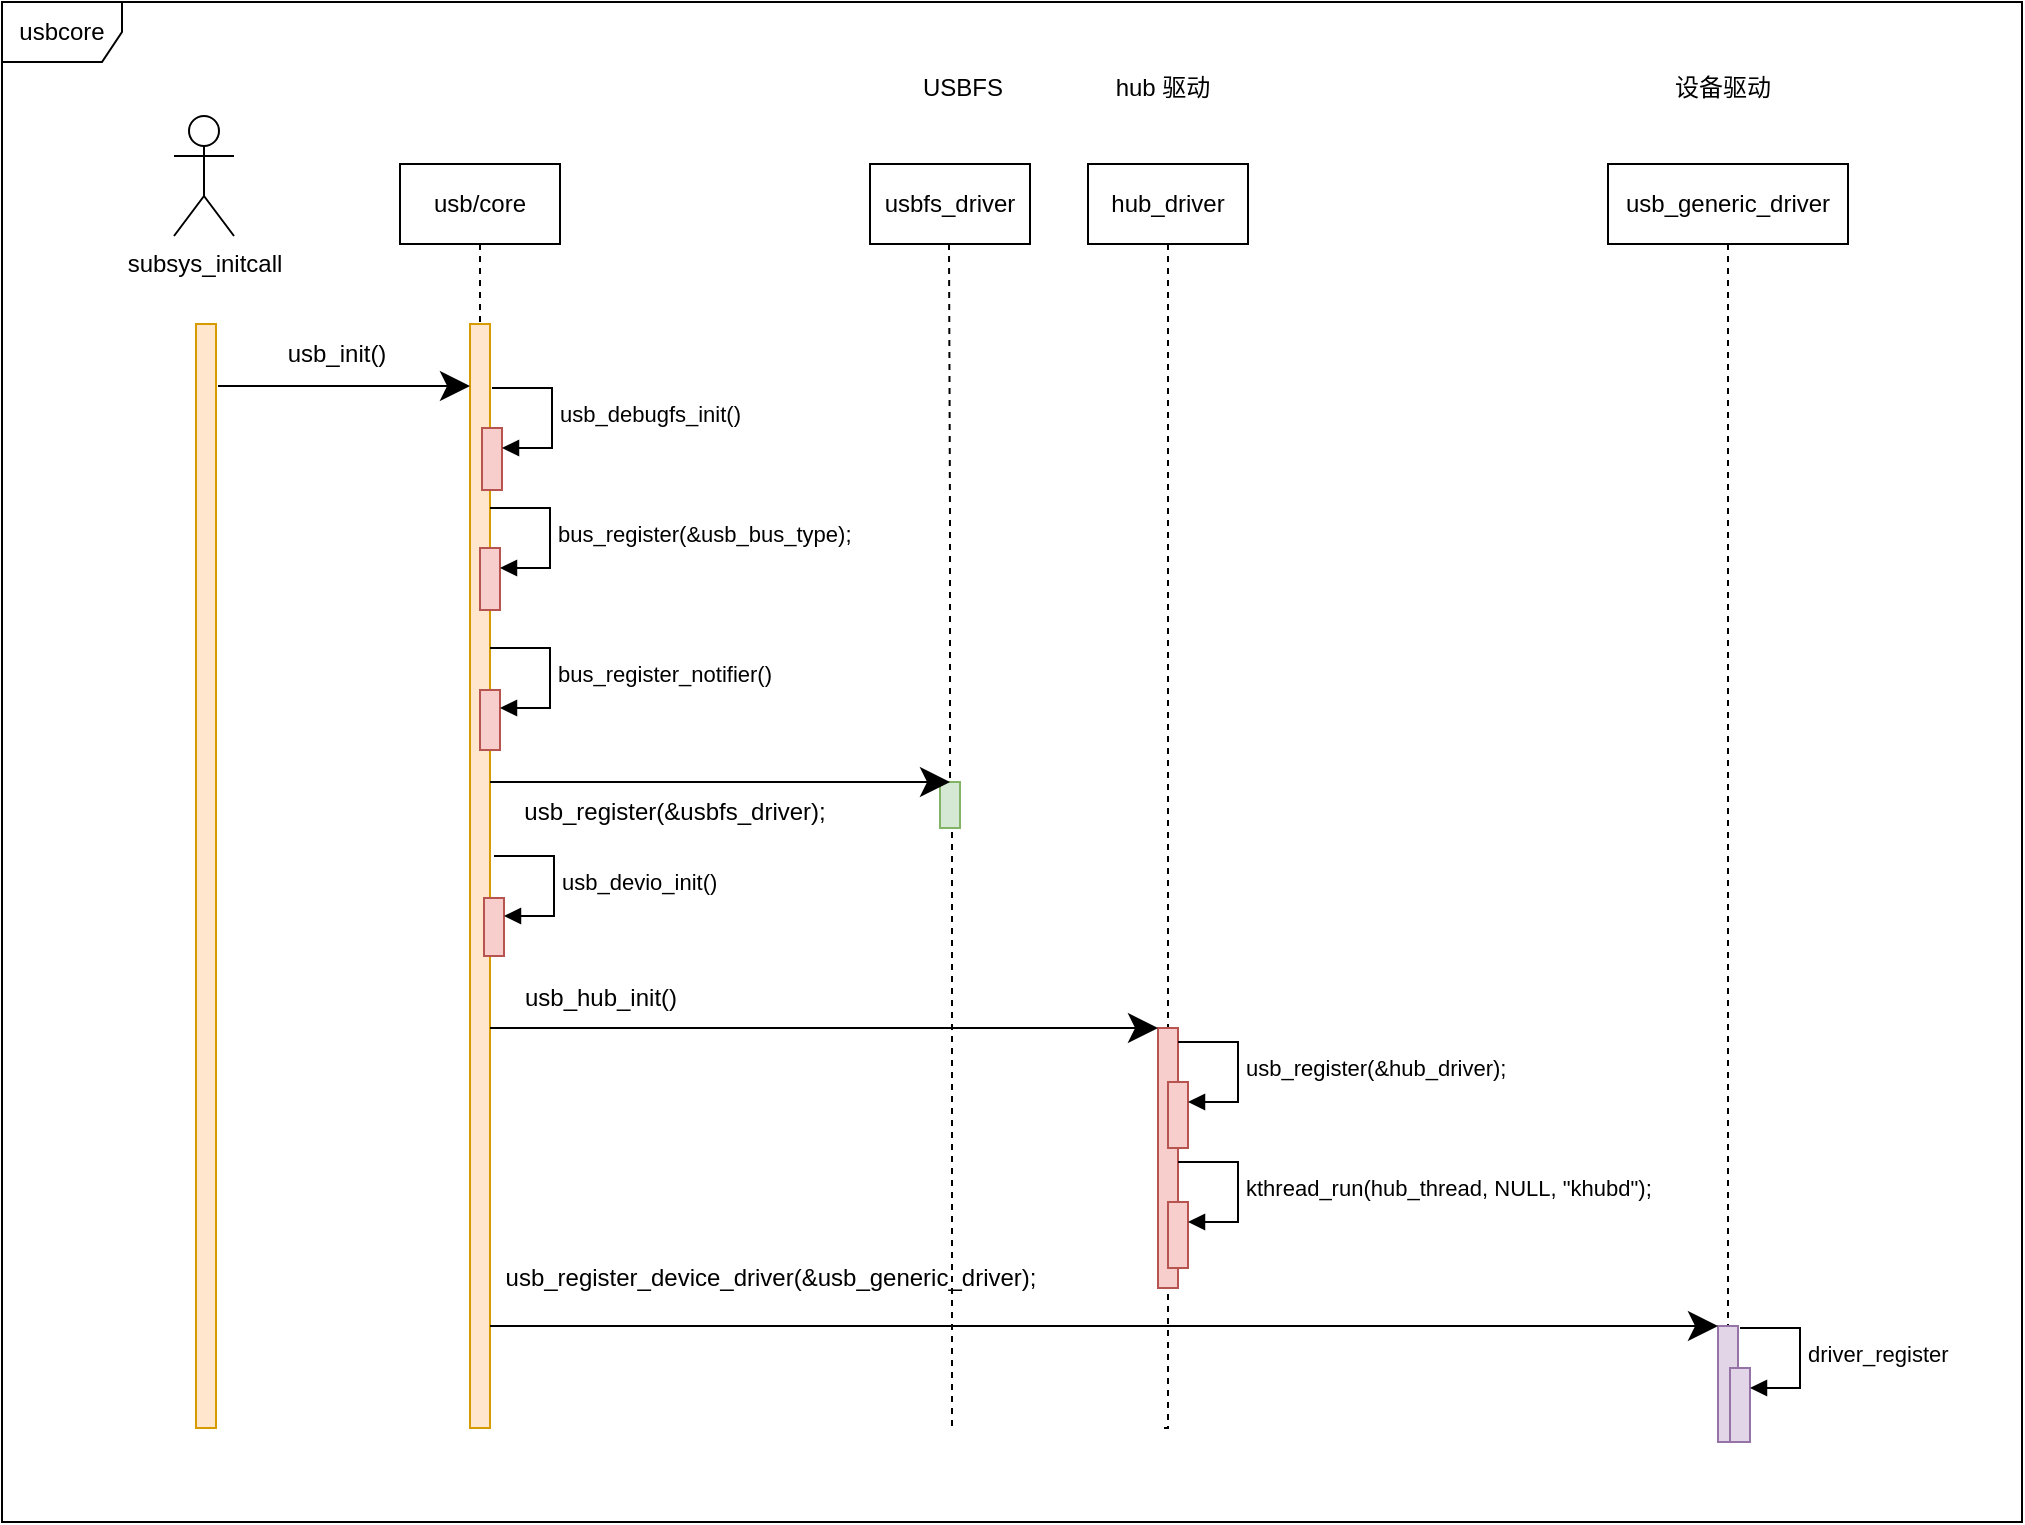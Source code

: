 <mxfile version="21.8.2" type="github">
  <diagram name="USBCore" id="3T-yHPeF6XV3hYMny7rR">
    <mxGraphModel dx="1420" dy="770" grid="1" gridSize="10" guides="1" tooltips="1" connect="1" arrows="1" fold="1" page="1" pageScale="1" pageWidth="1169" pageHeight="827" math="0" shadow="0">
      <root>
        <mxCell id="0" />
        <mxCell id="1" parent="0" />
        <mxCell id="qCejchfYv6QgmL-s5eRY-61" value="" style="group" vertex="1" connectable="0" parent="1">
          <mxGeometry x="166" y="97" width="837" height="663" as="geometry" />
        </mxCell>
        <mxCell id="qCejchfYv6QgmL-s5eRY-51" style="edgeStyle=orthogonalEdgeStyle;rounded=0;orthogonalLoop=1;jettySize=auto;html=1;exitX=0.5;exitY=1;exitDx=0;exitDy=0;dashed=1;endArrow=none;endFill=0;" edge="1" parent="qCejchfYv6QgmL-s5eRY-61" source="qCejchfYv6QgmL-s5eRY-1">
          <mxGeometry relative="1" as="geometry">
            <mxPoint x="153" y="103" as="targetPoint" />
            <mxPoint x="153" y="73" as="sourcePoint" />
          </mxGeometry>
        </mxCell>
        <mxCell id="qCejchfYv6QgmL-s5eRY-1" value="usb/core" style="rounded=0;whiteSpace=wrap;html=1;" vertex="1" parent="qCejchfYv6QgmL-s5eRY-61">
          <mxGeometry x="113" y="24" width="80" height="40" as="geometry" />
        </mxCell>
        <mxCell id="qCejchfYv6QgmL-s5eRY-2" value="subsys_initcall" style="shape=umlActor;verticalLabelPosition=bottom;verticalAlign=top;html=1;" vertex="1" parent="qCejchfYv6QgmL-s5eRY-61">
          <mxGeometry width="30" height="60" as="geometry" />
        </mxCell>
        <mxCell id="qCejchfYv6QgmL-s5eRY-3" value="" style="html=1;points=[[0,0,0,0,5],[0,1,0,0,-5],[1,0,0,0,5],[1,1,0,0,-5]];perimeter=orthogonalPerimeter;outlineConnect=0;targetShapes=umlLifeline;portConstraint=eastwest;newEdgeStyle={&quot;curved&quot;:0,&quot;rounded&quot;:0};fillColor=#ffe6cc;strokeColor=#d79b00;" vertex="1" parent="qCejchfYv6QgmL-s5eRY-61">
          <mxGeometry x="11" y="104" width="10" height="552" as="geometry" />
        </mxCell>
        <mxCell id="qCejchfYv6QgmL-s5eRY-10" value="" style="html=1;points=[[0,0,0,0,5],[0,1,0,0,-5],[1,0,0,0,5],[1,1,0,0,-5]];perimeter=orthogonalPerimeter;outlineConnect=0;targetShapes=umlLifeline;portConstraint=eastwest;newEdgeStyle={&quot;curved&quot;:0,&quot;rounded&quot;:0};fillColor=#ffe6cc;strokeColor=#d79b00;" vertex="1" parent="qCejchfYv6QgmL-s5eRY-61">
          <mxGeometry x="148" y="104" width="10" height="552" as="geometry" />
        </mxCell>
        <mxCell id="qCejchfYv6QgmL-s5eRY-13" value="" style="endArrow=classic;endFill=1;endSize=12;html=1;rounded=0;" edge="1" parent="qCejchfYv6QgmL-s5eRY-61" target="qCejchfYv6QgmL-s5eRY-10">
          <mxGeometry width="160" relative="1" as="geometry">
            <mxPoint x="22" y="135" as="sourcePoint" />
            <mxPoint x="182" y="135" as="targetPoint" />
          </mxGeometry>
        </mxCell>
        <mxCell id="qCejchfYv6QgmL-s5eRY-14" value="usb_init()" style="text;html=1;align=center;verticalAlign=middle;resizable=0;points=[];autosize=1;strokeColor=none;fillColor=none;" vertex="1" parent="qCejchfYv6QgmL-s5eRY-61">
          <mxGeometry x="46" y="104" width="70" height="30" as="geometry" />
        </mxCell>
        <mxCell id="qCejchfYv6QgmL-s5eRY-16" value="" style="html=1;points=[[0,0,0,0,5],[0,1,0,0,-5],[1,0,0,0,5],[1,1,0,0,-5]];perimeter=orthogonalPerimeter;outlineConnect=0;targetShapes=umlLifeline;portConstraint=eastwest;newEdgeStyle={&quot;curved&quot;:0,&quot;rounded&quot;:0};fillColor=#f8cecc;strokeColor=#b85450;" vertex="1" parent="qCejchfYv6QgmL-s5eRY-61">
          <mxGeometry x="154" y="156" width="10" height="31" as="geometry" />
        </mxCell>
        <mxCell id="qCejchfYv6QgmL-s5eRY-17" value="usb_debugfs_init()" style="html=1;align=left;spacingLeft=2;endArrow=block;rounded=0;edgeStyle=orthogonalEdgeStyle;curved=0;rounded=0;" edge="1" target="qCejchfYv6QgmL-s5eRY-16" parent="qCejchfYv6QgmL-s5eRY-61">
          <mxGeometry relative="1" as="geometry">
            <mxPoint x="159" y="136" as="sourcePoint" />
            <Array as="points">
              <mxPoint x="189" y="166" />
            </Array>
          </mxGeometry>
        </mxCell>
        <mxCell id="qCejchfYv6QgmL-s5eRY-18" value="" style="html=1;points=[[0,0,0,0,5],[0,1,0,0,-5],[1,0,0,0,5],[1,1,0,0,-5]];perimeter=orthogonalPerimeter;outlineConnect=0;targetShapes=umlLifeline;portConstraint=eastwest;newEdgeStyle={&quot;curved&quot;:0,&quot;rounded&quot;:0};fillColor=#f8cecc;strokeColor=#b85450;" vertex="1" parent="qCejchfYv6QgmL-s5eRY-61">
          <mxGeometry x="153" y="216" width="10" height="31" as="geometry" />
        </mxCell>
        <mxCell id="qCejchfYv6QgmL-s5eRY-19" value="bus_register(&amp;amp;usb_bus_type);" style="html=1;align=left;spacingLeft=2;endArrow=block;rounded=0;edgeStyle=orthogonalEdgeStyle;curved=0;rounded=0;" edge="1" target="qCejchfYv6QgmL-s5eRY-18" parent="qCejchfYv6QgmL-s5eRY-61">
          <mxGeometry relative="1" as="geometry">
            <mxPoint x="158" y="196" as="sourcePoint" />
            <Array as="points">
              <mxPoint x="188" y="226" />
            </Array>
          </mxGeometry>
        </mxCell>
        <mxCell id="qCejchfYv6QgmL-s5eRY-20" value="" style="html=1;points=[[0,0,0,0,5],[0,1,0,0,-5],[1,0,0,0,5],[1,1,0,0,-5]];perimeter=orthogonalPerimeter;outlineConnect=0;targetShapes=umlLifeline;portConstraint=eastwest;newEdgeStyle={&quot;curved&quot;:0,&quot;rounded&quot;:0};fillColor=#f8cecc;strokeColor=#b85450;" vertex="1" parent="qCejchfYv6QgmL-s5eRY-61">
          <mxGeometry x="153" y="287" width="10" height="30" as="geometry" />
        </mxCell>
        <mxCell id="qCejchfYv6QgmL-s5eRY-21" value="bus_register_notifier()" style="html=1;align=left;spacingLeft=2;endArrow=block;rounded=0;edgeStyle=orthogonalEdgeStyle;curved=0;rounded=0;" edge="1" parent="qCejchfYv6QgmL-s5eRY-61">
          <mxGeometry relative="1" as="geometry">
            <mxPoint x="158" y="266" as="sourcePoint" />
            <Array as="points">
              <mxPoint x="188" y="296" />
            </Array>
            <mxPoint x="163" y="296" as="targetPoint" />
          </mxGeometry>
        </mxCell>
        <mxCell id="qCejchfYv6QgmL-s5eRY-25" value="" style="html=1;points=[[0,0,0,0,5],[0,1,0,0,-5],[1,0,0,0,5],[1,1,0,0,-5]];perimeter=orthogonalPerimeter;outlineConnect=0;targetShapes=umlLifeline;portConstraint=eastwest;newEdgeStyle={&quot;curved&quot;:0,&quot;rounded&quot;:0};fillColor=#f8cecc;strokeColor=#b85450;" vertex="1" parent="qCejchfYv6QgmL-s5eRY-61">
          <mxGeometry x="155" y="391" width="10" height="29" as="geometry" />
        </mxCell>
        <mxCell id="qCejchfYv6QgmL-s5eRY-26" value="usb_devio_init()" style="html=1;align=left;spacingLeft=2;endArrow=block;rounded=0;edgeStyle=orthogonalEdgeStyle;curved=0;rounded=0;" edge="1" parent="qCejchfYv6QgmL-s5eRY-61">
          <mxGeometry relative="1" as="geometry">
            <mxPoint x="160" y="370" as="sourcePoint" />
            <Array as="points">
              <mxPoint x="190" y="400" />
            </Array>
            <mxPoint x="165" y="400" as="targetPoint" />
          </mxGeometry>
        </mxCell>
        <mxCell id="qCejchfYv6QgmL-s5eRY-52" style="edgeStyle=orthogonalEdgeStyle;rounded=0;orthogonalLoop=1;jettySize=auto;html=1;exitX=0.5;exitY=1;exitDx=0;exitDy=0;endArrow=none;endFill=0;dashed=1;" edge="1" parent="qCejchfYv6QgmL-s5eRY-61" source="qCejchfYv6QgmL-s5eRY-31">
          <mxGeometry relative="1" as="geometry">
            <mxPoint x="497" y="474" as="targetPoint" />
          </mxGeometry>
        </mxCell>
        <mxCell id="qCejchfYv6QgmL-s5eRY-31" value="hub_driver" style="rounded=0;whiteSpace=wrap;html=1;" vertex="1" parent="qCejchfYv6QgmL-s5eRY-61">
          <mxGeometry x="457" y="24" width="80" height="40" as="geometry" />
        </mxCell>
        <mxCell id="qCejchfYv6QgmL-s5eRY-32" value="" style="html=1;points=[[0,0,0,0,5],[0,1,0,0,-5],[1,0,0,0,5],[1,1,0,0,-5]];perimeter=orthogonalPerimeter;outlineConnect=0;targetShapes=umlLifeline;portConstraint=eastwest;newEdgeStyle={&quot;curved&quot;:0,&quot;rounded&quot;:0};fillColor=#f8cecc;strokeColor=#b85450;" vertex="1" parent="qCejchfYv6QgmL-s5eRY-61">
          <mxGeometry x="492" y="456" width="10" height="130" as="geometry" />
        </mxCell>
        <mxCell id="qCejchfYv6QgmL-s5eRY-33" value="" style="endArrow=classic;endFill=1;endSize=12;html=1;rounded=0;" edge="1" parent="qCejchfYv6QgmL-s5eRY-61" target="qCejchfYv6QgmL-s5eRY-32">
          <mxGeometry width="160" relative="1" as="geometry">
            <mxPoint x="158" y="456" as="sourcePoint" />
            <mxPoint x="458" y="476" as="targetPoint" />
          </mxGeometry>
        </mxCell>
        <mxCell id="qCejchfYv6QgmL-s5eRY-36" value="" style="html=1;points=[[0,0,0,0,5],[0,1,0,0,-5],[1,0,0,0,5],[1,1,0,0,-5]];perimeter=orthogonalPerimeter;outlineConnect=0;targetShapes=umlLifeline;portConstraint=eastwest;newEdgeStyle={&quot;curved&quot;:0,&quot;rounded&quot;:0};fillColor=#f8cecc;strokeColor=#b85450;" vertex="1" parent="qCejchfYv6QgmL-s5eRY-61">
          <mxGeometry x="497" y="483" width="10" height="33" as="geometry" />
        </mxCell>
        <mxCell id="qCejchfYv6QgmL-s5eRY-37" value="usb_register(&amp;amp;hub_driver);" style="html=1;align=left;spacingLeft=2;endArrow=block;rounded=0;edgeStyle=orthogonalEdgeStyle;curved=0;rounded=0;" edge="1" parent="qCejchfYv6QgmL-s5eRY-61" target="qCejchfYv6QgmL-s5eRY-36">
          <mxGeometry relative="1" as="geometry">
            <mxPoint x="502" y="463" as="sourcePoint" />
            <Array as="points">
              <mxPoint x="532" y="493" />
            </Array>
          </mxGeometry>
        </mxCell>
        <mxCell id="qCejchfYv6QgmL-s5eRY-38" value="" style="html=1;points=[[0,0,0,0,5],[0,1,0,0,-5],[1,0,0,0,5],[1,1,0,0,-5]];perimeter=orthogonalPerimeter;outlineConnect=0;targetShapes=umlLifeline;portConstraint=eastwest;newEdgeStyle={&quot;curved&quot;:0,&quot;rounded&quot;:0};fillColor=#f8cecc;strokeColor=#b85450;" vertex="1" parent="qCejchfYv6QgmL-s5eRY-61">
          <mxGeometry x="497" y="543" width="10" height="33" as="geometry" />
        </mxCell>
        <mxCell id="qCejchfYv6QgmL-s5eRY-39" value="kthread_run(hub_thread, NULL, &quot;khubd&quot;);" style="html=1;align=left;spacingLeft=2;endArrow=block;rounded=0;edgeStyle=orthogonalEdgeStyle;curved=0;rounded=0;" edge="1" parent="qCejchfYv6QgmL-s5eRY-61" target="qCejchfYv6QgmL-s5eRY-38">
          <mxGeometry relative="1" as="geometry">
            <mxPoint x="502" y="523" as="sourcePoint" />
            <Array as="points">
              <mxPoint x="532" y="553" />
            </Array>
          </mxGeometry>
        </mxCell>
        <mxCell id="qCejchfYv6QgmL-s5eRY-53" style="edgeStyle=orthogonalEdgeStyle;rounded=0;orthogonalLoop=1;jettySize=auto;html=1;endArrow=none;endFill=0;dashed=1;" edge="1" parent="qCejchfYv6QgmL-s5eRY-61" source="qCejchfYv6QgmL-s5eRY-40">
          <mxGeometry relative="1" as="geometry">
            <mxPoint x="777" y="644" as="targetPoint" />
          </mxGeometry>
        </mxCell>
        <mxCell id="qCejchfYv6QgmL-s5eRY-40" value="usb_generic_driver" style="rounded=0;whiteSpace=wrap;html=1;" vertex="1" parent="qCejchfYv6QgmL-s5eRY-61">
          <mxGeometry x="717" y="24" width="120" height="40" as="geometry" />
        </mxCell>
        <mxCell id="qCejchfYv6QgmL-s5eRY-41" value="" style="html=1;points=[[0,0,0,0,5],[0,1,0,0,-5],[1,0,0,0,5],[1,1,0,0,-5]];perimeter=orthogonalPerimeter;outlineConnect=0;targetShapes=umlLifeline;portConstraint=eastwest;newEdgeStyle={&quot;curved&quot;:0,&quot;rounded&quot;:0};fillColor=#e1d5e7;strokeColor=#9673a6;" vertex="1" parent="qCejchfYv6QgmL-s5eRY-61">
          <mxGeometry x="772" y="605" width="10" height="58" as="geometry" />
        </mxCell>
        <mxCell id="qCejchfYv6QgmL-s5eRY-42" value="" style="endArrow=classic;endFill=1;endSize=12;html=1;rounded=0;" edge="1" parent="qCejchfYv6QgmL-s5eRY-61" target="qCejchfYv6QgmL-s5eRY-41">
          <mxGeometry width="160" relative="1" as="geometry">
            <mxPoint x="158" y="605" as="sourcePoint" />
            <mxPoint x="502" y="626" as="targetPoint" />
          </mxGeometry>
        </mxCell>
        <mxCell id="qCejchfYv6QgmL-s5eRY-44" value="usb_hub_init()" style="text;html=1;align=center;verticalAlign=middle;resizable=0;points=[];autosize=1;strokeColor=none;fillColor=none;" vertex="1" parent="qCejchfYv6QgmL-s5eRY-61">
          <mxGeometry x="163" y="426" width="100" height="30" as="geometry" />
        </mxCell>
        <mxCell id="qCejchfYv6QgmL-s5eRY-45" value="usb_register_device_driver(&amp;amp;usb_generic_driver);" style="text;html=1;align=center;verticalAlign=middle;resizable=0;points=[];autosize=1;strokeColor=none;fillColor=none;" vertex="1" parent="qCejchfYv6QgmL-s5eRY-61">
          <mxGeometry x="153" y="566" width="290" height="30" as="geometry" />
        </mxCell>
        <mxCell id="qCejchfYv6QgmL-s5eRY-48" value="" style="html=1;points=[[0,0,0,0,5],[0,1,0,0,-5],[1,0,0,0,5],[1,1,0,0,-5]];perimeter=orthogonalPerimeter;outlineConnect=0;targetShapes=umlLifeline;portConstraint=eastwest;newEdgeStyle={&quot;curved&quot;:0,&quot;rounded&quot;:0};fillColor=#e1d5e7;strokeColor=#9673a6;" vertex="1" parent="qCejchfYv6QgmL-s5eRY-61">
          <mxGeometry x="778" y="626" width="10" height="37" as="geometry" />
        </mxCell>
        <mxCell id="qCejchfYv6QgmL-s5eRY-49" value="driver_register" style="html=1;align=left;spacingLeft=2;endArrow=block;rounded=0;edgeStyle=orthogonalEdgeStyle;curved=0;rounded=0;" edge="1" target="qCejchfYv6QgmL-s5eRY-48" parent="qCejchfYv6QgmL-s5eRY-61">
          <mxGeometry relative="1" as="geometry">
            <mxPoint x="783" y="606" as="sourcePoint" />
            <Array as="points">
              <mxPoint x="813" y="636" />
            </Array>
          </mxGeometry>
        </mxCell>
        <mxCell id="qCejchfYv6QgmL-s5eRY-54" style="edgeStyle=orthogonalEdgeStyle;rounded=0;orthogonalLoop=1;jettySize=auto;html=1;endArrow=none;endFill=0;dashed=1;" edge="1" parent="qCejchfYv6QgmL-s5eRY-61">
          <mxGeometry relative="1" as="geometry">
            <mxPoint x="494" y="656" as="targetPoint" />
            <mxPoint x="497" y="589" as="sourcePoint" />
            <Array as="points">
              <mxPoint x="497" y="656" />
              <mxPoint x="497" y="656" />
            </Array>
          </mxGeometry>
        </mxCell>
        <mxCell id="qCejchfYv6QgmL-s5eRY-55" value="usbfs_driver" style="rounded=0;whiteSpace=wrap;html=1;" vertex="1" parent="qCejchfYv6QgmL-s5eRY-61">
          <mxGeometry x="348" y="24" width="80" height="40" as="geometry" />
        </mxCell>
        <mxCell id="qCejchfYv6QgmL-s5eRY-56" style="edgeStyle=orthogonalEdgeStyle;rounded=0;orthogonalLoop=1;jettySize=auto;html=1;exitX=0.5;exitY=1;exitDx=0;exitDy=0;endArrow=none;endFill=0;dashed=1;" edge="1" parent="qCejchfYv6QgmL-s5eRY-61">
          <mxGeometry relative="1" as="geometry">
            <mxPoint x="388" y="334" as="targetPoint" />
            <mxPoint x="387.5" y="64" as="sourcePoint" />
          </mxGeometry>
        </mxCell>
        <mxCell id="qCejchfYv6QgmL-s5eRY-57" value="" style="html=1;points=[[0,0,0,0,5],[0,1,0,0,-5],[1,0,0,0,5],[1,1,0,0,-5]];perimeter=orthogonalPerimeter;outlineConnect=0;targetShapes=umlLifeline;portConstraint=eastwest;newEdgeStyle={&quot;curved&quot;:0,&quot;rounded&quot;:0};fillColor=#d5e8d4;strokeColor=#82b366;" vertex="1" parent="qCejchfYv6QgmL-s5eRY-61">
          <mxGeometry x="383" y="333" width="10" height="23" as="geometry" />
        </mxCell>
        <mxCell id="qCejchfYv6QgmL-s5eRY-58" value="usb_register(&amp;amp;usbfs_driver);" style="text;html=1;align=center;verticalAlign=middle;resizable=0;points=[];autosize=1;strokeColor=none;fillColor=none;" vertex="1" parent="qCejchfYv6QgmL-s5eRY-61">
          <mxGeometry x="165" y="333" width="170" height="30" as="geometry" />
        </mxCell>
        <mxCell id="qCejchfYv6QgmL-s5eRY-59" value="" style="endArrow=classic;endFill=1;endSize=12;html=1;rounded=0;" edge="1" parent="qCejchfYv6QgmL-s5eRY-61">
          <mxGeometry width="160" relative="1" as="geometry">
            <mxPoint x="158" y="333" as="sourcePoint" />
            <mxPoint x="388" y="333" as="targetPoint" />
          </mxGeometry>
        </mxCell>
        <mxCell id="qCejchfYv6QgmL-s5eRY-60" style="edgeStyle=orthogonalEdgeStyle;rounded=0;orthogonalLoop=1;jettySize=auto;html=1;endArrow=none;endFill=0;dashed=1;" edge="1" parent="qCejchfYv6QgmL-s5eRY-61">
          <mxGeometry relative="1" as="geometry">
            <mxPoint x="389" y="656" as="targetPoint" />
            <mxPoint x="389" y="358" as="sourcePoint" />
          </mxGeometry>
        </mxCell>
        <mxCell id="qCejchfYv6QgmL-s5eRY-62" value="usbcore" style="shape=umlFrame;whiteSpace=wrap;html=1;pointerEvents=0;" vertex="1" parent="1">
          <mxGeometry x="80" y="40" width="1010" height="760" as="geometry" />
        </mxCell>
        <mxCell id="qCejchfYv6QgmL-s5eRY-63" value="设备驱动" style="text;html=1;align=center;verticalAlign=middle;resizable=0;points=[];autosize=1;strokeColor=none;fillColor=none;" vertex="1" parent="1">
          <mxGeometry x="905" y="68" width="70" height="30" as="geometry" />
        </mxCell>
        <mxCell id="qCejchfYv6QgmL-s5eRY-64" value="hub 驱动" style="text;html=1;align=center;verticalAlign=middle;resizable=0;points=[];autosize=1;strokeColor=none;fillColor=none;" vertex="1" parent="1">
          <mxGeometry x="625" y="68" width="70" height="30" as="geometry" />
        </mxCell>
        <mxCell id="qCejchfYv6QgmL-s5eRY-65" value="USBFS" style="text;html=1;align=center;verticalAlign=middle;resizable=0;points=[];autosize=1;strokeColor=none;fillColor=none;" vertex="1" parent="1">
          <mxGeometry x="530" y="68" width="60" height="30" as="geometry" />
        </mxCell>
      </root>
    </mxGraphModel>
  </diagram>
</mxfile>

